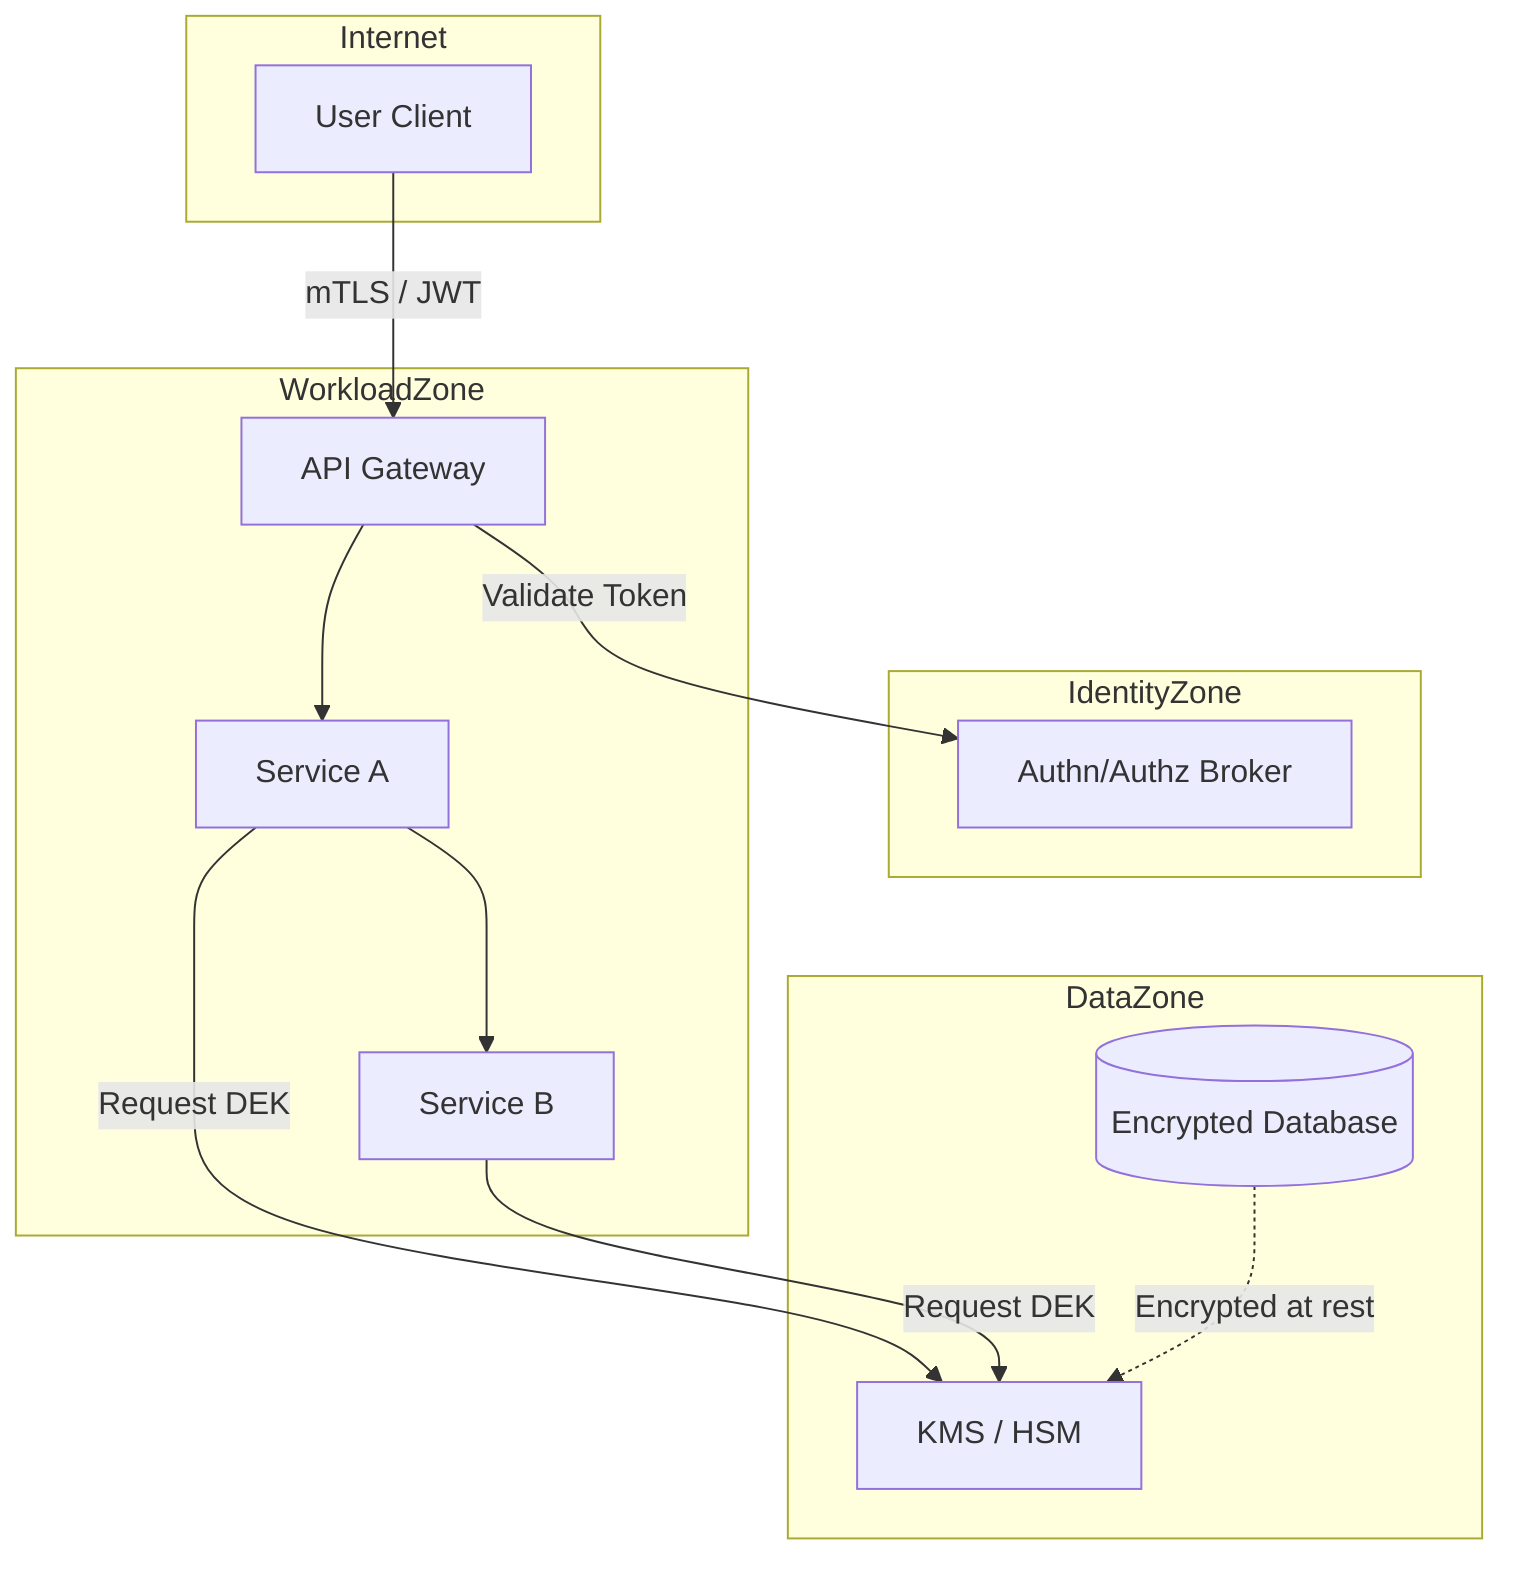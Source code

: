 %%{init: {'theme': 'default'}}%%
flowchart TB
    subgraph Internet
        UserClient[User Client]
    end
    subgraph IdentityZone
        AuthBroker[Authn/Authz Broker]
    end
    subgraph WorkloadZone
        APIGateway[API Gateway]
        ServiceA[Service A]
        ServiceB[Service B]
    end
    subgraph DataZone
        KMS[KMS / HSM]
        Database[(Encrypted Database)]
    end

    UserClient -->|mTLS / JWT| APIGateway
    APIGateway -->|Validate Token| AuthBroker
    APIGateway --> ServiceA
    ServiceA --> ServiceB
    ServiceA -->|Request DEK| KMS
    ServiceB -->|Request DEK| KMS
    Database -.->|Encrypted at rest| KMS